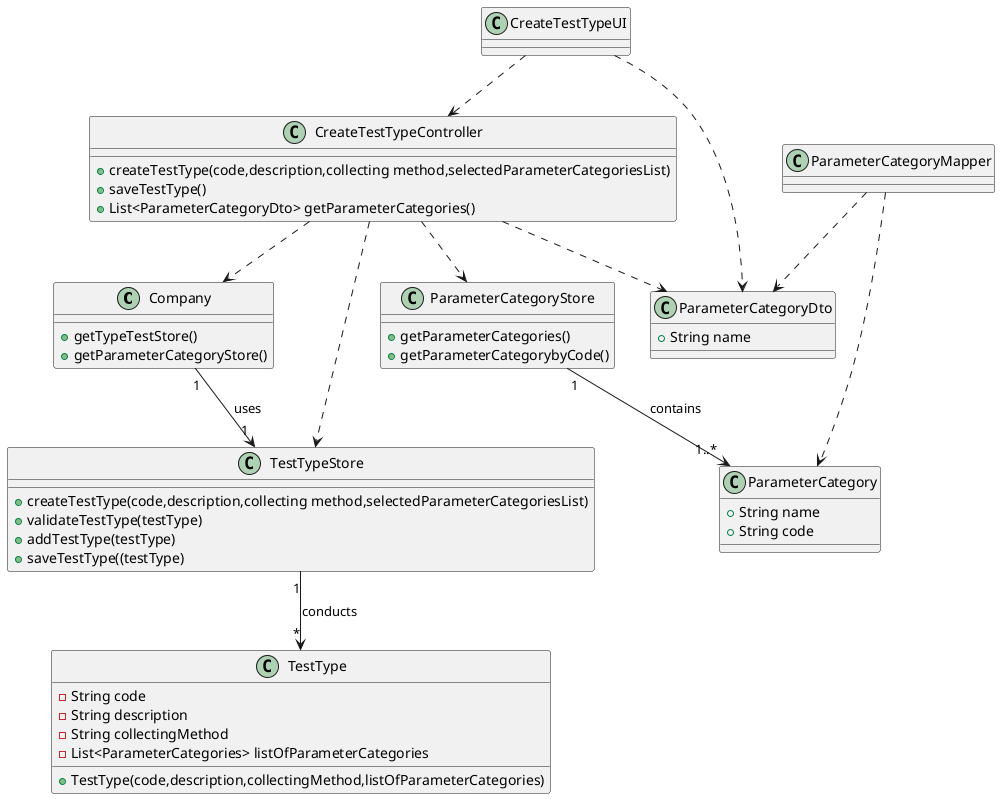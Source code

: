 @startuml

class Company{
+getTypeTestStore()
+getParameterCategoryStore()
}

class CreateTestTypeUI{
}

class CreateTestTypeController{
+createTestType(code,description,collecting method,selectedParameterCategoriesList)
+saveTestType()
+List<ParameterCategoryDto> getParameterCategories()
}

class TestType{
-String code
-String description
-String collectingMethod
-List<ParameterCategories> listOfParameterCategories
+TestType(code,description,collectingMethod,listOfParameterCategories)
}

class TestTypeStore{
+createTestType(code,description,collecting method,selectedParameterCategoriesList)
+validateTestType(testType)
+addTestType(testType)
+saveTestType((testType)
}

class ParameterCategoryStore{
+getParameterCategories()
+getParameterCategorybyCode()
}

class ParameterCategoryMapper{
}


class ParameterCategoryDto{
+ String name
}

class ParameterCategory{
+ String name
+ String code
}

CreateTestTypeUI ..> CreateTestTypeController
CreateTestTypeUI ..> ParameterCategoryDto
CreateTestTypeController ..> Company
CreateTestTypeController ..> TestTypeStore
CreateTestTypeController ..> ParameterCategoryStore
CreateTestTypeController ..> ParameterCategoryDto
Company"1"--> "1" TestTypeStore : uses
TestTypeStore "1"-->"*" TestType : conducts
ParameterCategoryMapper ..> ParameterCategoryDto
ParameterCategoryMapper ..> ParameterCategory
ParameterCategoryStore "1"--> "1..*"ParameterCategory : contains

@enduml